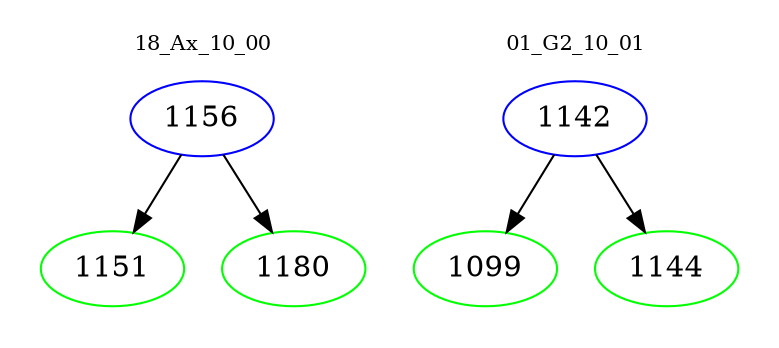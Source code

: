 digraph{
subgraph cluster_0 {
color = white
label = "18_Ax_10_00";
fontsize=10;
T0_1156 [label="1156", color="blue"]
T0_1156 -> T0_1151 [color="black"]
T0_1151 [label="1151", color="green"]
T0_1156 -> T0_1180 [color="black"]
T0_1180 [label="1180", color="green"]
}
subgraph cluster_1 {
color = white
label = "01_G2_10_01";
fontsize=10;
T1_1142 [label="1142", color="blue"]
T1_1142 -> T1_1099 [color="black"]
T1_1099 [label="1099", color="green"]
T1_1142 -> T1_1144 [color="black"]
T1_1144 [label="1144", color="green"]
}
}
